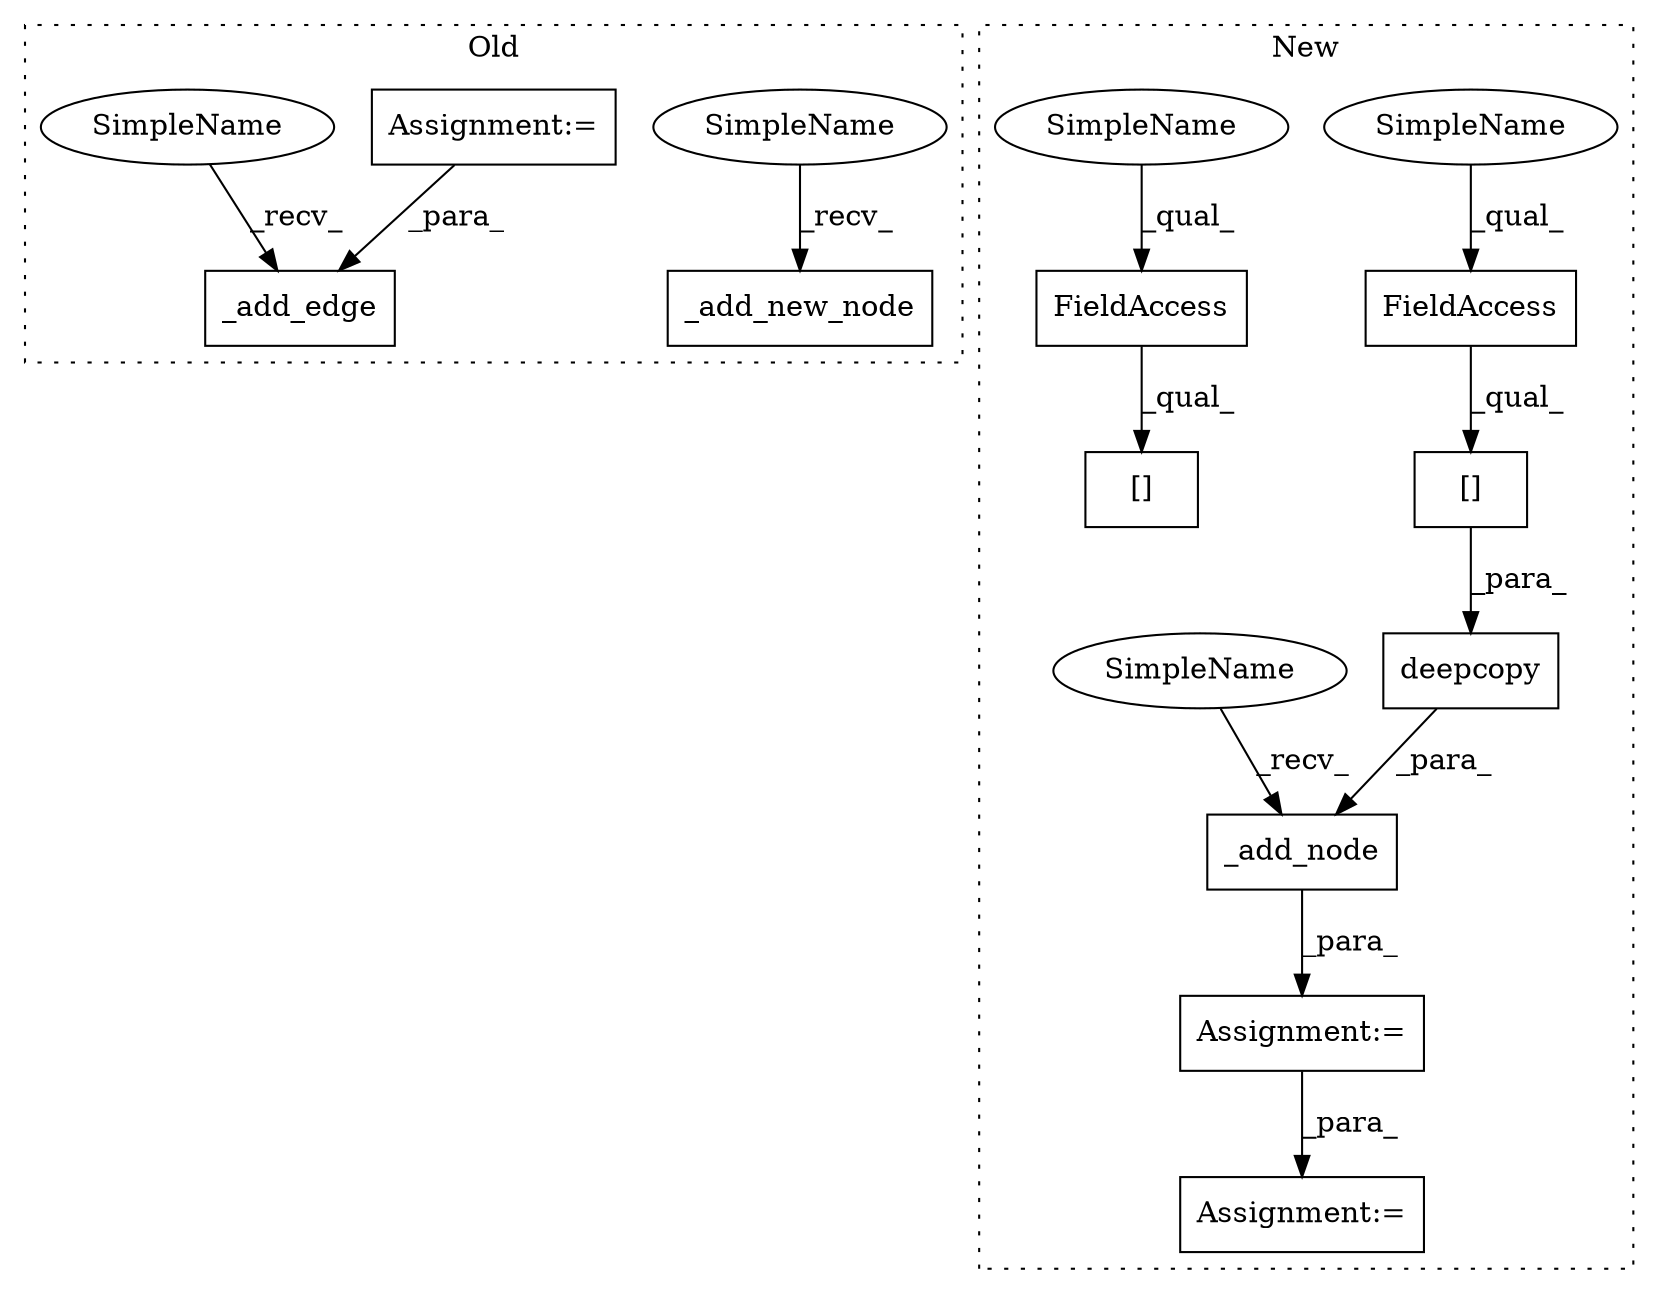 digraph G {
subgraph cluster0 {
1 [label="_add_new_node" a="32" s="16077" l="15" shape="box"];
5 [label="_add_edge" a="32" s="15871,15923" l="10,1" shape="box"];
9 [label="Assignment:=" a="7" s="15837" l="1" shape="box"];
12 [label="SimpleName" a="42" s="16072" l="4" shape="ellipse"];
13 [label="SimpleName" a="42" s="15866" l="4" shape="ellipse"];
label = "Old";
style="dotted";
}
subgraph cluster1 {
2 [label="[]" a="2" s="16816,16848" l="15,1" shape="box"];
3 [label="FieldAccess" a="22" s="16816" l="14" shape="box"];
4 [label="_add_node" a="32" s="16399,16452" l="10,1" shape="box"];
6 [label="FieldAccess" a="22" s="16418" l="14" shape="box"];
7 [label="deepcopy" a="32" s="16409,16451" l="9,1" shape="box"];
8 [label="[]" a="2" s="16418,16450" l="15,1" shape="box"];
10 [label="Assignment:=" a="7" s="16709" l="1" shape="box"];
11 [label="Assignment:=" a="7" s="16393" l="1" shape="box"];
14 [label="SimpleName" a="42" s="16418" l="4" shape="ellipse"];
15 [label="SimpleName" a="42" s="16394" l="4" shape="ellipse"];
16 [label="SimpleName" a="42" s="16816" l="4" shape="ellipse"];
label = "New";
style="dotted";
}
3 -> 2 [label="_qual_"];
4 -> 11 [label="_para_"];
6 -> 8 [label="_qual_"];
7 -> 4 [label="_para_"];
8 -> 7 [label="_para_"];
9 -> 5 [label="_para_"];
11 -> 10 [label="_para_"];
12 -> 1 [label="_recv_"];
13 -> 5 [label="_recv_"];
14 -> 6 [label="_qual_"];
15 -> 4 [label="_recv_"];
16 -> 3 [label="_qual_"];
}